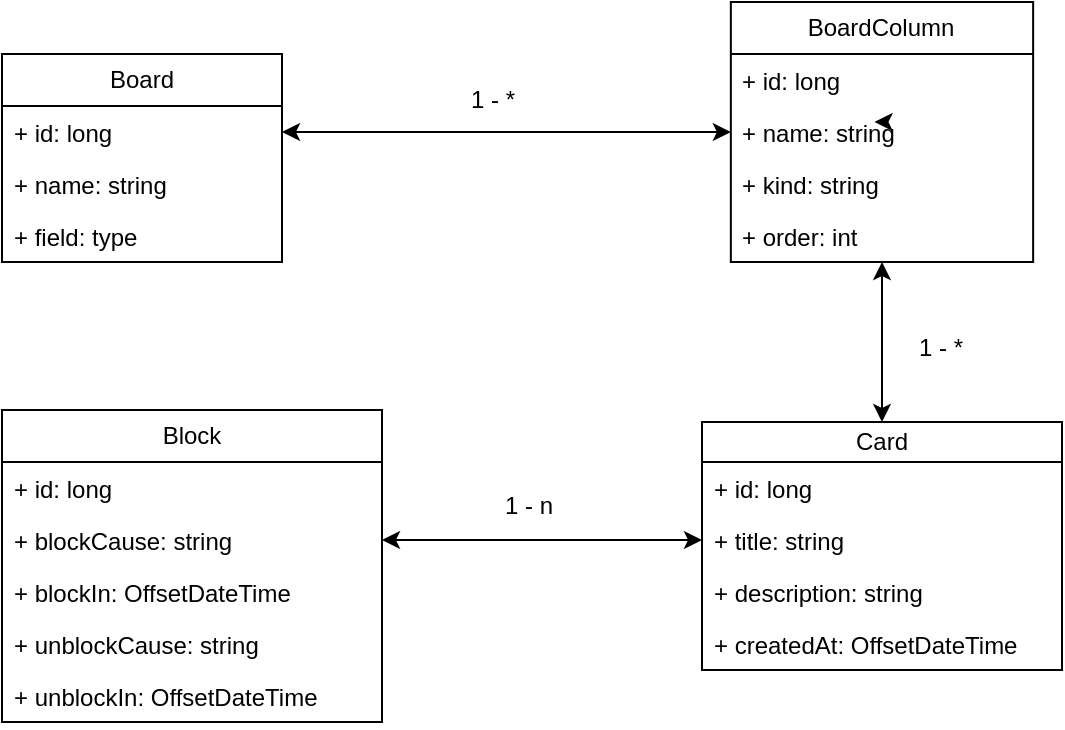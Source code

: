 <mxfile version="26.1.3">
  <diagram name="Page-1" id="GNfvpALgyfTpfWP9hQPM">
    <mxGraphModel dx="693" dy="575" grid="1" gridSize="10" guides="1" tooltips="1" connect="1" arrows="1" fold="1" page="1" pageScale="1" pageWidth="827" pageHeight="1169" math="0" shadow="0">
      <root>
        <mxCell id="0" />
        <mxCell id="1" parent="0" />
        <mxCell id="BiYZCVCDk3mGkHJ351e6-5" value="Board" style="swimlane;fontStyle=0;childLayout=stackLayout;horizontal=1;startSize=26;fillColor=none;horizontalStack=0;resizeParent=1;resizeParentMax=0;resizeLast=0;collapsible=1;marginBottom=0;whiteSpace=wrap;html=1;" vertex="1" parent="1">
          <mxGeometry x="20" y="86" width="140" height="104" as="geometry" />
        </mxCell>
        <mxCell id="BiYZCVCDk3mGkHJ351e6-6" value="+ id: long" style="text;strokeColor=none;fillColor=none;align=left;verticalAlign=top;spacingLeft=4;spacingRight=4;overflow=hidden;rotatable=0;points=[[0,0.5],[1,0.5]];portConstraint=eastwest;whiteSpace=wrap;html=1;" vertex="1" parent="BiYZCVCDk3mGkHJ351e6-5">
          <mxGeometry y="26" width="140" height="26" as="geometry" />
        </mxCell>
        <mxCell id="BiYZCVCDk3mGkHJ351e6-7" value="+ name: string" style="text;strokeColor=none;fillColor=none;align=left;verticalAlign=top;spacingLeft=4;spacingRight=4;overflow=hidden;rotatable=0;points=[[0,0.5],[1,0.5]];portConstraint=eastwest;whiteSpace=wrap;html=1;" vertex="1" parent="BiYZCVCDk3mGkHJ351e6-5">
          <mxGeometry y="52" width="140" height="26" as="geometry" />
        </mxCell>
        <mxCell id="BiYZCVCDk3mGkHJ351e6-8" value="+ field: type" style="text;strokeColor=none;fillColor=none;align=left;verticalAlign=top;spacingLeft=4;spacingRight=4;overflow=hidden;rotatable=0;points=[[0,0.5],[1,0.5]];portConstraint=eastwest;whiteSpace=wrap;html=1;" vertex="1" parent="BiYZCVCDk3mGkHJ351e6-5">
          <mxGeometry y="78" width="140" height="26" as="geometry" />
        </mxCell>
        <mxCell id="BiYZCVCDk3mGkHJ351e6-14" style="edgeStyle=orthogonalEdgeStyle;rounded=0;orthogonalLoop=1;jettySize=auto;html=1;exitX=0.5;exitY=0;exitDx=0;exitDy=0;entryX=0.483;entryY=0;entryDx=0;entryDy=0;entryPerimeter=0;" edge="1" parent="1">
          <mxGeometry relative="1" as="geometry">
            <mxPoint x="460" y="120" as="sourcePoint" />
            <mxPoint x="456.26" y="120" as="targetPoint" />
          </mxGeometry>
        </mxCell>
        <mxCell id="BiYZCVCDk3mGkHJ351e6-15" value="Card" style="swimlane;fontStyle=0;childLayout=stackLayout;horizontal=1;startSize=20;fillColor=none;horizontalStack=0;resizeParent=1;resizeParentMax=0;resizeLast=0;collapsible=1;marginBottom=0;whiteSpace=wrap;html=1;" vertex="1" parent="1">
          <mxGeometry x="370" y="270" width="180" height="124" as="geometry" />
        </mxCell>
        <mxCell id="BiYZCVCDk3mGkHJ351e6-16" value="+ id: long" style="text;strokeColor=none;fillColor=none;align=left;verticalAlign=top;spacingLeft=4;spacingRight=4;overflow=hidden;rotatable=0;points=[[0,0.5],[1,0.5]];portConstraint=eastwest;whiteSpace=wrap;html=1;" vertex="1" parent="BiYZCVCDk3mGkHJ351e6-15">
          <mxGeometry y="20" width="180" height="26" as="geometry" />
        </mxCell>
        <mxCell id="BiYZCVCDk3mGkHJ351e6-17" value="+ title: string" style="text;strokeColor=none;fillColor=none;align=left;verticalAlign=top;spacingLeft=4;spacingRight=4;overflow=hidden;rotatable=0;points=[[0,0.5],[1,0.5]];portConstraint=eastwest;whiteSpace=wrap;html=1;" vertex="1" parent="BiYZCVCDk3mGkHJ351e6-15">
          <mxGeometry y="46" width="180" height="26" as="geometry" />
        </mxCell>
        <mxCell id="BiYZCVCDk3mGkHJ351e6-18" value="+ description: string" style="text;strokeColor=none;fillColor=none;align=left;verticalAlign=top;spacingLeft=4;spacingRight=4;overflow=hidden;rotatable=0;points=[[0,0.5],[1,0.5]];portConstraint=eastwest;whiteSpace=wrap;html=1;" vertex="1" parent="BiYZCVCDk3mGkHJ351e6-15">
          <mxGeometry y="72" width="180" height="26" as="geometry" />
        </mxCell>
        <mxCell id="BiYZCVCDk3mGkHJ351e6-19" value="+ createdAt: OffsetDateTime" style="text;strokeColor=none;fillColor=none;align=left;verticalAlign=top;spacingLeft=4;spacingRight=4;overflow=hidden;rotatable=0;points=[[0,0.5],[1,0.5]];portConstraint=eastwest;whiteSpace=wrap;html=1;" vertex="1" parent="BiYZCVCDk3mGkHJ351e6-15">
          <mxGeometry y="98" width="180" height="26" as="geometry" />
        </mxCell>
        <mxCell id="BiYZCVCDk3mGkHJ351e6-20" value="Block" style="swimlane;fontStyle=0;childLayout=stackLayout;horizontal=1;startSize=26;fillColor=none;horizontalStack=0;resizeParent=1;resizeParentMax=0;resizeLast=0;collapsible=1;marginBottom=0;whiteSpace=wrap;html=1;" vertex="1" parent="1">
          <mxGeometry x="20" y="264" width="190" height="156" as="geometry" />
        </mxCell>
        <mxCell id="BiYZCVCDk3mGkHJ351e6-21" value="+ id: long" style="text;strokeColor=none;fillColor=none;align=left;verticalAlign=top;spacingLeft=4;spacingRight=4;overflow=hidden;rotatable=0;points=[[0,0.5],[1,0.5]];portConstraint=eastwest;whiteSpace=wrap;html=1;" vertex="1" parent="BiYZCVCDk3mGkHJ351e6-20">
          <mxGeometry y="26" width="190" height="26" as="geometry" />
        </mxCell>
        <mxCell id="BiYZCVCDk3mGkHJ351e6-22" value="+ blockCause: string" style="text;strokeColor=none;fillColor=none;align=left;verticalAlign=top;spacingLeft=4;spacingRight=4;overflow=hidden;rotatable=0;points=[[0,0.5],[1,0.5]];portConstraint=eastwest;whiteSpace=wrap;html=1;" vertex="1" parent="BiYZCVCDk3mGkHJ351e6-20">
          <mxGeometry y="52" width="190" height="26" as="geometry" />
        </mxCell>
        <mxCell id="BiYZCVCDk3mGkHJ351e6-40" value="+ blockIn: OffsetDateTime" style="text;strokeColor=none;fillColor=none;align=left;verticalAlign=top;spacingLeft=4;spacingRight=4;overflow=hidden;rotatable=0;points=[[0,0.5],[1,0.5]];portConstraint=eastwest;whiteSpace=wrap;html=1;" vertex="1" parent="BiYZCVCDk3mGkHJ351e6-20">
          <mxGeometry y="78" width="190" height="26" as="geometry" />
        </mxCell>
        <mxCell id="BiYZCVCDk3mGkHJ351e6-23" value="+ unblockCause: string" style="text;strokeColor=none;fillColor=none;align=left;verticalAlign=top;spacingLeft=4;spacingRight=4;overflow=hidden;rotatable=0;points=[[0,0.5],[1,0.5]];portConstraint=eastwest;whiteSpace=wrap;html=1;" vertex="1" parent="BiYZCVCDk3mGkHJ351e6-20">
          <mxGeometry y="104" width="190" height="26" as="geometry" />
        </mxCell>
        <mxCell id="BiYZCVCDk3mGkHJ351e6-41" value="+ unblockIn: OffsetDateTime" style="text;strokeColor=none;fillColor=none;align=left;verticalAlign=top;spacingLeft=4;spacingRight=4;overflow=hidden;rotatable=0;points=[[0,0.5],[1,0.5]];portConstraint=eastwest;whiteSpace=wrap;html=1;" vertex="1" parent="BiYZCVCDk3mGkHJ351e6-20">
          <mxGeometry y="130" width="190" height="26" as="geometry" />
        </mxCell>
        <mxCell id="BiYZCVCDk3mGkHJ351e6-31" style="edgeStyle=orthogonalEdgeStyle;rounded=0;orthogonalLoop=1;jettySize=auto;html=1;startArrow=classic;startFill=1;" edge="1" parent="1" source="BiYZCVCDk3mGkHJ351e6-24" target="BiYZCVCDk3mGkHJ351e6-15">
          <mxGeometry relative="1" as="geometry" />
        </mxCell>
        <mxCell id="BiYZCVCDk3mGkHJ351e6-24" value="BoardColumn" style="swimlane;fontStyle=0;childLayout=stackLayout;horizontal=1;startSize=26;fillColor=none;horizontalStack=0;resizeParent=1;resizeParentMax=0;resizeLast=0;collapsible=1;marginBottom=0;whiteSpace=wrap;html=1;" vertex="1" parent="1">
          <mxGeometry x="384.42" y="60" width="151.15" height="130" as="geometry" />
        </mxCell>
        <mxCell id="BiYZCVCDk3mGkHJ351e6-25" value="+ id: long" style="text;strokeColor=none;fillColor=none;align=left;verticalAlign=top;spacingLeft=4;spacingRight=4;overflow=hidden;rotatable=0;points=[[0,0.5],[1,0.5]];portConstraint=eastwest;whiteSpace=wrap;html=1;" vertex="1" parent="BiYZCVCDk3mGkHJ351e6-24">
          <mxGeometry y="26" width="151.15" height="26" as="geometry" />
        </mxCell>
        <mxCell id="BiYZCVCDk3mGkHJ351e6-26" value="+ name: string" style="text;strokeColor=none;fillColor=none;align=left;verticalAlign=top;spacingLeft=4;spacingRight=4;overflow=hidden;rotatable=0;points=[[0,0.5],[1,0.5]];portConstraint=eastwest;whiteSpace=wrap;html=1;" vertex="1" parent="BiYZCVCDk3mGkHJ351e6-24">
          <mxGeometry y="52" width="151.15" height="26" as="geometry" />
        </mxCell>
        <mxCell id="BiYZCVCDk3mGkHJ351e6-27" value="+ kind: string" style="text;strokeColor=none;fillColor=none;align=left;verticalAlign=top;spacingLeft=4;spacingRight=4;overflow=hidden;rotatable=0;points=[[0,0.5],[1,0.5]];portConstraint=eastwest;whiteSpace=wrap;html=1;" vertex="1" parent="BiYZCVCDk3mGkHJ351e6-24">
          <mxGeometry y="78" width="151.15" height="26" as="geometry" />
        </mxCell>
        <mxCell id="BiYZCVCDk3mGkHJ351e6-28" value="+ order: int" style="text;strokeColor=none;fillColor=none;align=left;verticalAlign=top;spacingLeft=4;spacingRight=4;overflow=hidden;rotatable=0;points=[[0,0.5],[1,0.5]];portConstraint=eastwest;whiteSpace=wrap;html=1;" vertex="1" parent="BiYZCVCDk3mGkHJ351e6-24">
          <mxGeometry y="104" width="151.15" height="26" as="geometry" />
        </mxCell>
        <mxCell id="BiYZCVCDk3mGkHJ351e6-33" value="1 - *" style="text;html=1;align=center;verticalAlign=middle;resizable=0;points=[];autosize=1;strokeColor=none;fillColor=none;" vertex="1" parent="1">
          <mxGeometry x="240" y="94" width="50" height="30" as="geometry" />
        </mxCell>
        <mxCell id="BiYZCVCDk3mGkHJ351e6-34" value="1 - *" style="text;html=1;align=center;verticalAlign=middle;resizable=0;points=[];autosize=1;strokeColor=none;fillColor=none;" vertex="1" parent="1">
          <mxGeometry x="464" y="218" width="50" height="30" as="geometry" />
        </mxCell>
        <mxCell id="BiYZCVCDk3mGkHJ351e6-36" value="1 - n" style="text;html=1;align=center;verticalAlign=middle;resizable=0;points=[];autosize=1;strokeColor=none;fillColor=none;" vertex="1" parent="1">
          <mxGeometry x="258" y="297" width="50" height="30" as="geometry" />
        </mxCell>
        <mxCell id="BiYZCVCDk3mGkHJ351e6-39" style="edgeStyle=orthogonalEdgeStyle;rounded=0;orthogonalLoop=1;jettySize=auto;html=1;exitX=1;exitY=0.5;exitDx=0;exitDy=0;entryX=0;entryY=0.5;entryDx=0;entryDy=0;startArrow=classic;startFill=1;" edge="1" parent="1" source="BiYZCVCDk3mGkHJ351e6-6" target="BiYZCVCDk3mGkHJ351e6-26">
          <mxGeometry relative="1" as="geometry" />
        </mxCell>
        <mxCell id="BiYZCVCDk3mGkHJ351e6-44" style="edgeStyle=orthogonalEdgeStyle;rounded=0;orthogonalLoop=1;jettySize=auto;html=1;exitX=0;exitY=0.5;exitDx=0;exitDy=0;entryX=1;entryY=0.5;entryDx=0;entryDy=0;startArrow=classic;startFill=1;" edge="1" parent="1" source="BiYZCVCDk3mGkHJ351e6-17" target="BiYZCVCDk3mGkHJ351e6-22">
          <mxGeometry relative="1" as="geometry" />
        </mxCell>
      </root>
    </mxGraphModel>
  </diagram>
</mxfile>

